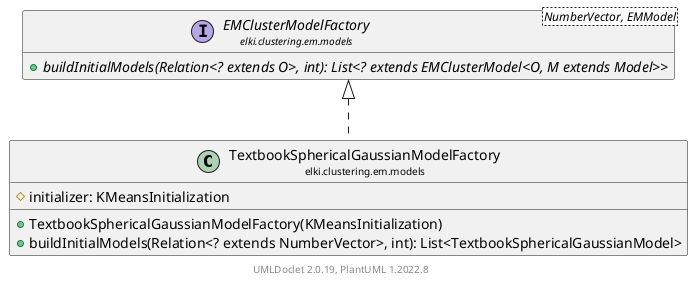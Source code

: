 @startuml
    remove .*\.(Instance|Par|Parameterizer|Factory)$
    set namespaceSeparator none
    hide empty fields
    hide empty methods

    class "<size:14>TextbookSphericalGaussianModelFactory\n<size:10>elki.clustering.em.models" as elki.clustering.em.models.TextbookSphericalGaussianModelFactory [[TextbookSphericalGaussianModelFactory.html]] {
        #initializer: KMeansInitialization
        +TextbookSphericalGaussianModelFactory(KMeansInitialization)
        +buildInitialModels(Relation<? extends NumberVector>, int): List<TextbookSphericalGaussianModel>
    }

    interface "<size:14>EMClusterModelFactory\n<size:10>elki.clustering.em.models" as elki.clustering.em.models.EMClusterModelFactory<NumberVector, EMModel> [[EMClusterModelFactory.html]] {
        {abstract} +buildInitialModels(Relation<? extends O>, int): List<? extends EMClusterModel<O, M extends Model>>
    }
    class "<size:14>TextbookSphericalGaussianModelFactory.Par\n<size:10>elki.clustering.em.models" as elki.clustering.em.models.TextbookSphericalGaussianModelFactory.Par

    elki.clustering.em.models.EMClusterModelFactory <|.. elki.clustering.em.models.TextbookSphericalGaussianModelFactory
    elki.clustering.em.models.TextbookSphericalGaussianModelFactory +-- elki.clustering.em.models.TextbookSphericalGaussianModelFactory.Par

    center footer UMLDoclet 2.0.19, PlantUML 1.2022.8
@enduml
